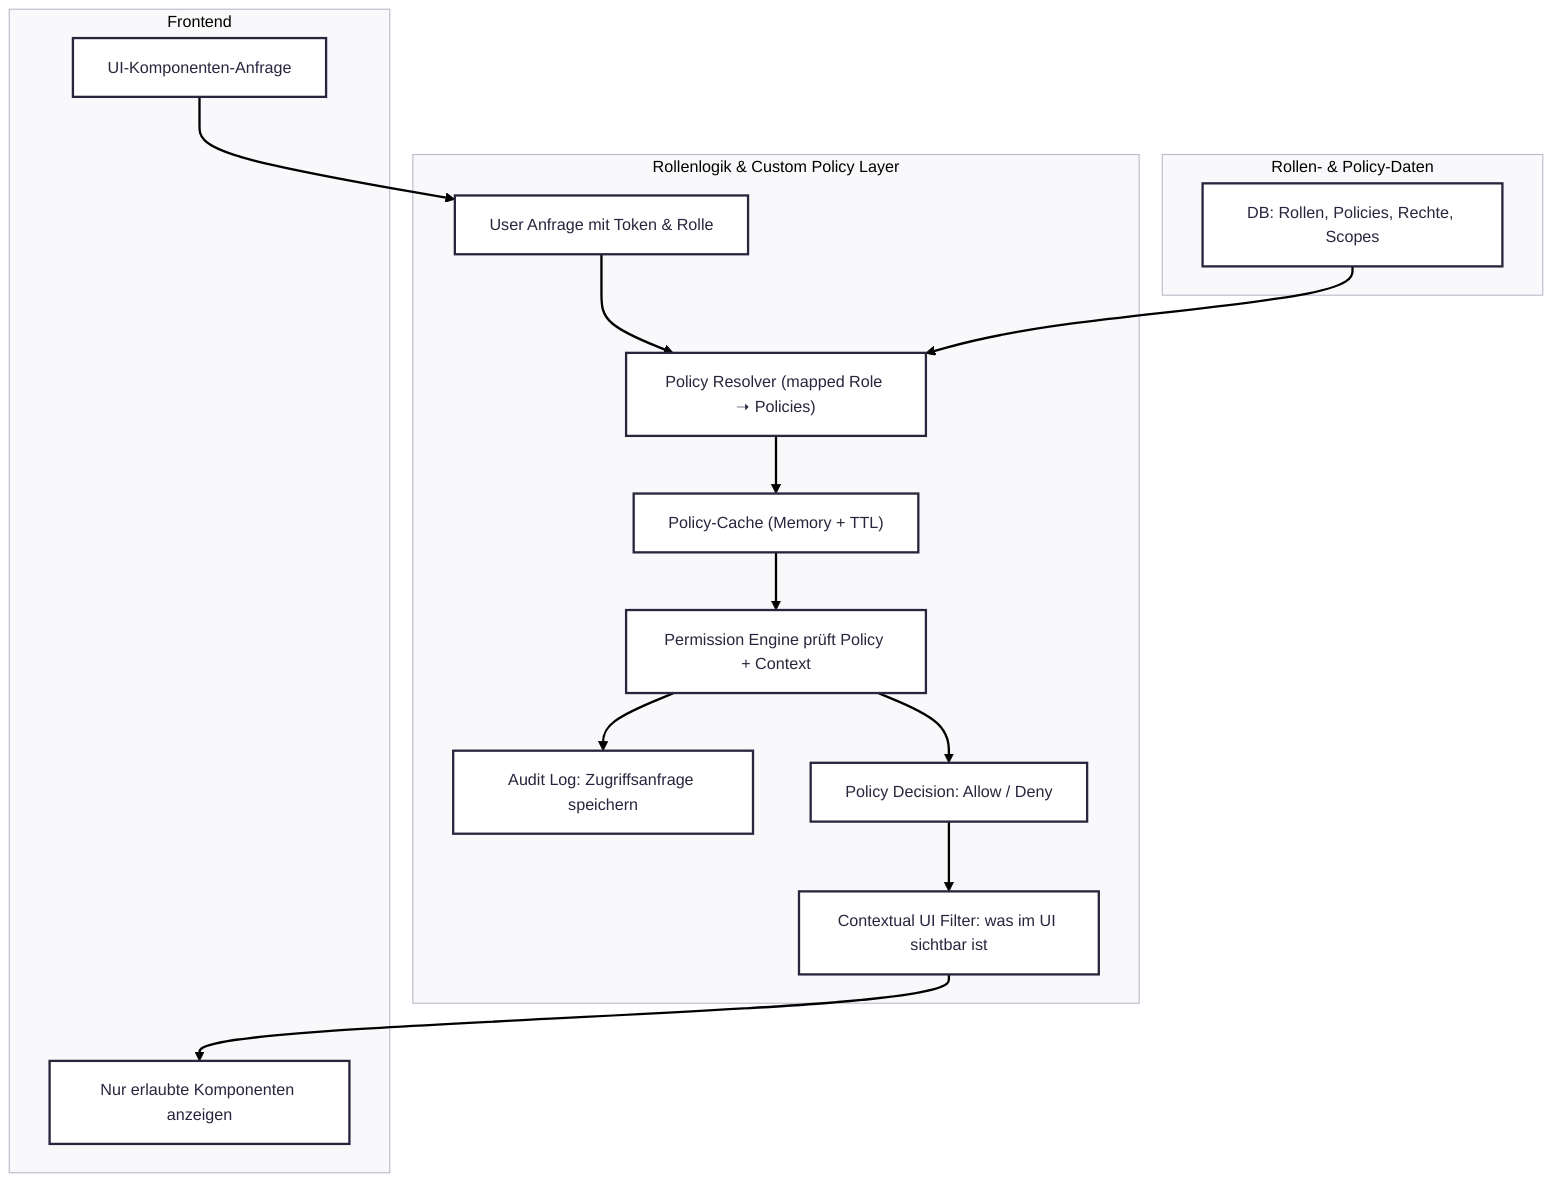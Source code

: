 ---
config:
  theme: redux
---
flowchart TD
  subgraph Rollenlogik & Policy Layer ["Rollenlogik & Custom Policy Layer"]
    RL1["User Anfrage mit Token & Rolle"]
    RL2["Policy Resolver (mapped Role ➝ Policies)"]
    RL3["Permission Engine prüft Policy + Context"]
    RL4["Policy-Cache (Memory + TTL)"]
    RL5["Audit Log: Zugriffsanfrage speichern"]
    RL6["Policy Decision: Allow / Deny"]
    RL7["Contextual UI Filter: was im UI sichtbar ist"]
  end
  subgraph Datenquelle ["Rollen- & Policy-Daten"]
    DB1["DB: Rollen, Policies, Rechte, Scopes"]
  end
  subgraph Frontend
    FE1["UI-Komponenten-Anfrage"]
    FE2["Nur erlaubte Komponenten anzeigen"]
  end
  RL1 --> RL2
  RL2 --> RL4
  RL4 --> RL3
  RL3 --> RL5
  RL3 --> RL6
  RL6 --> RL7
  RL7 --> FE2
  FE1 --> RL1
  DB1 --> RL2